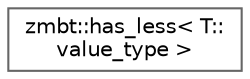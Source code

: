 digraph "Graphical Class Hierarchy"
{
 // LATEX_PDF_SIZE
  bgcolor="transparent";
  edge [fontname=Helvetica,fontsize=10,labelfontname=Helvetica,labelfontsize=10];
  node [fontname=Helvetica,fontsize=10,shape=box,height=0.2,width=0.4];
  rankdir="LR";
  Node0 [id="Node000000",label="zmbt::has_less\< T::\lvalue_type \>",height=0.2,width=0.4,color="grey40", fillcolor="white", style="filled",URL="$structzmbt_1_1has__less.html",tooltip=" "];
}
